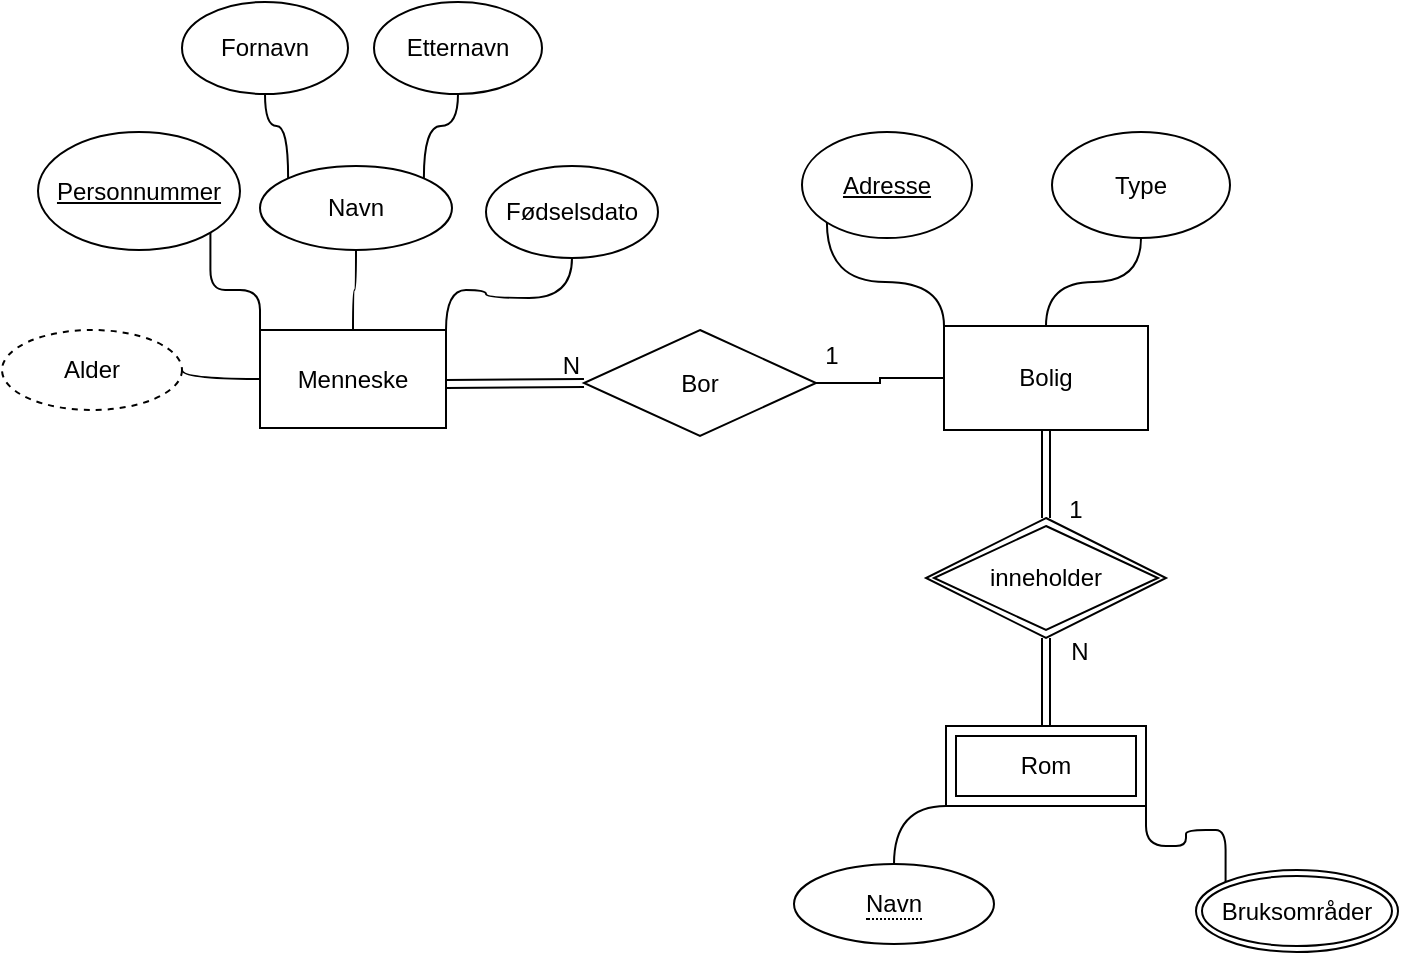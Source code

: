 <mxfile version="24.7.14">
  <diagram name="Page-1" id="ETeUXqFOxN1Py7SuuyMx">
    <mxGraphModel dx="954" dy="727" grid="0" gridSize="10" guides="1" tooltips="1" connect="1" arrows="1" fold="1" page="1" pageScale="1" pageWidth="850" pageHeight="1100" background="none" math="0" shadow="0">
      <root>
        <mxCell id="0" />
        <mxCell id="1" parent="0" />
        <mxCell id="8ui_CimHXRlWOaRY_n6d-4" style="edgeStyle=orthogonalEdgeStyle;rounded=1;orthogonalLoop=1;jettySize=auto;html=1;exitX=0;exitY=0;exitDx=0;exitDy=0;entryX=1;entryY=1;entryDx=0;entryDy=0;curved=0;endArrow=none;endFill=0;" parent="1" source="8ui_CimHXRlWOaRY_n6d-1" target="8ui_CimHXRlWOaRY_n6d-2" edge="1">
          <mxGeometry relative="1" as="geometry" />
        </mxCell>
        <mxCell id="8ui_CimHXRlWOaRY_n6d-6" style="edgeStyle=orthogonalEdgeStyle;rounded=0;orthogonalLoop=1;jettySize=auto;html=1;exitX=0.5;exitY=0;exitDx=0;exitDy=0;endArrow=none;endFill=0;curved=1;" parent="1" source="8ui_CimHXRlWOaRY_n6d-1" target="8ui_CimHXRlWOaRY_n6d-5" edge="1">
          <mxGeometry relative="1" as="geometry" />
        </mxCell>
        <mxCell id="8ui_CimHXRlWOaRY_n6d-14" style="edgeStyle=orthogonalEdgeStyle;rounded=0;orthogonalLoop=1;jettySize=auto;html=1;exitX=1;exitY=0;exitDx=0;exitDy=0;entryX=0.5;entryY=1;entryDx=0;entryDy=0;endArrow=none;endFill=0;curved=1;" parent="1" source="8ui_CimHXRlWOaRY_n6d-1" target="8ui_CimHXRlWOaRY_n6d-13" edge="1">
          <mxGeometry relative="1" as="geometry" />
        </mxCell>
        <mxCell id="8ui_CimHXRlWOaRY_n6d-16" style="edgeStyle=orthogonalEdgeStyle;rounded=0;orthogonalLoop=1;jettySize=auto;html=1;exitX=0;exitY=0.5;exitDx=0;exitDy=0;entryX=1;entryY=0.5;entryDx=0;entryDy=0;endArrow=none;endFill=0;curved=1;" parent="1" source="8ui_CimHXRlWOaRY_n6d-1" target="8ui_CimHXRlWOaRY_n6d-15" edge="1">
          <mxGeometry relative="1" as="geometry" />
        </mxCell>
        <mxCell id="8ui_CimHXRlWOaRY_n6d-1" value="Menneske" style="rounded=0;whiteSpace=wrap;html=1;" parent="1" vertex="1">
          <mxGeometry x="187" y="295" width="93" height="49" as="geometry" />
        </mxCell>
        <mxCell id="8ui_CimHXRlWOaRY_n6d-2" value="&lt;u&gt;Personnummer&lt;/u&gt;" style="ellipse;whiteSpace=wrap;html=1;" parent="1" vertex="1">
          <mxGeometry x="76" y="196" width="101" height="59" as="geometry" />
        </mxCell>
        <mxCell id="8ui_CimHXRlWOaRY_n6d-10" style="edgeStyle=orthogonalEdgeStyle;rounded=0;orthogonalLoop=1;jettySize=auto;html=1;exitX=0;exitY=0;exitDx=0;exitDy=0;entryX=0.5;entryY=1;entryDx=0;entryDy=0;endArrow=none;endFill=0;curved=1;" parent="1" source="8ui_CimHXRlWOaRY_n6d-5" target="8ui_CimHXRlWOaRY_n6d-7" edge="1">
          <mxGeometry relative="1" as="geometry" />
        </mxCell>
        <mxCell id="8ui_CimHXRlWOaRY_n6d-12" style="edgeStyle=orthogonalEdgeStyle;rounded=0;orthogonalLoop=1;jettySize=auto;html=1;exitX=1;exitY=0;exitDx=0;exitDy=0;entryX=0.5;entryY=1;entryDx=0;entryDy=0;endArrow=none;endFill=0;curved=1;" parent="1" source="8ui_CimHXRlWOaRY_n6d-5" target="8ui_CimHXRlWOaRY_n6d-11" edge="1">
          <mxGeometry relative="1" as="geometry" />
        </mxCell>
        <mxCell id="8ui_CimHXRlWOaRY_n6d-5" value="Navn" style="ellipse;whiteSpace=wrap;html=1;" parent="1" vertex="1">
          <mxGeometry x="187" y="213" width="96" height="42" as="geometry" />
        </mxCell>
        <mxCell id="8ui_CimHXRlWOaRY_n6d-7" value="Fornavn" style="ellipse;whiteSpace=wrap;html=1;" parent="1" vertex="1">
          <mxGeometry x="148" y="131" width="83" height="46" as="geometry" />
        </mxCell>
        <mxCell id="8ui_CimHXRlWOaRY_n6d-11" value="Etternavn" style="ellipse;whiteSpace=wrap;html=1;" parent="1" vertex="1">
          <mxGeometry x="244" y="131" width="84" height="46" as="geometry" />
        </mxCell>
        <mxCell id="8ui_CimHXRlWOaRY_n6d-13" value="Fødselsdato" style="ellipse;whiteSpace=wrap;html=1;" parent="1" vertex="1">
          <mxGeometry x="300" y="213" width="86" height="46" as="geometry" />
        </mxCell>
        <mxCell id="8ui_CimHXRlWOaRY_n6d-15" value="Alder" style="ellipse;whiteSpace=wrap;html=1;dashed=1;" parent="1" vertex="1">
          <mxGeometry x="58" y="295" width="90" height="40" as="geometry" />
        </mxCell>
        <mxCell id="8ui_CimHXRlWOaRY_n6d-27" style="edgeStyle=orthogonalEdgeStyle;rounded=0;orthogonalLoop=1;jettySize=auto;html=1;exitX=0;exitY=0;exitDx=0;exitDy=0;entryX=0;entryY=1;entryDx=0;entryDy=0;endArrow=none;endFill=0;curved=1;" parent="1" source="8ui_CimHXRlWOaRY_n6d-17" target="8ui_CimHXRlWOaRY_n6d-26" edge="1">
          <mxGeometry relative="1" as="geometry" />
        </mxCell>
        <mxCell id="8ui_CimHXRlWOaRY_n6d-29" style="edgeStyle=orthogonalEdgeStyle;rounded=0;orthogonalLoop=1;jettySize=auto;html=1;exitX=0.5;exitY=0;exitDx=0;exitDy=0;entryX=0.5;entryY=1;entryDx=0;entryDy=0;endArrow=none;endFill=0;curved=1;" parent="1" source="8ui_CimHXRlWOaRY_n6d-17" target="8ui_CimHXRlWOaRY_n6d-28" edge="1">
          <mxGeometry relative="1" as="geometry" />
        </mxCell>
        <mxCell id="8ui_CimHXRlWOaRY_n6d-40" style="edgeStyle=orthogonalEdgeStyle;rounded=0;orthogonalLoop=1;jettySize=auto;html=1;exitX=0.5;exitY=1;exitDx=0;exitDy=0;endArrow=none;endFill=0;shape=link;" parent="1" source="8ui_CimHXRlWOaRY_n6d-17" target="8ui_CimHXRlWOaRY_n6d-34" edge="1">
          <mxGeometry relative="1" as="geometry" />
        </mxCell>
        <mxCell id="8ui_CimHXRlWOaRY_n6d-17" value="Bolig" style="rounded=0;whiteSpace=wrap;html=1;" parent="1" vertex="1">
          <mxGeometry x="529" y="293" width="102" height="52" as="geometry" />
        </mxCell>
        <mxCell id="8ui_CimHXRlWOaRY_n6d-22" style="edgeStyle=orthogonalEdgeStyle;rounded=0;orthogonalLoop=1;jettySize=auto;html=1;exitX=1;exitY=0.5;exitDx=0;exitDy=0;entryX=0;entryY=0.5;entryDx=0;entryDy=0;endArrow=none;endFill=0;" parent="1" source="8ui_CimHXRlWOaRY_n6d-18" target="8ui_CimHXRlWOaRY_n6d-17" edge="1">
          <mxGeometry relative="1" as="geometry" />
        </mxCell>
        <mxCell id="8ui_CimHXRlWOaRY_n6d-18" value="Bor" style="rhombus;whiteSpace=wrap;html=1;" parent="1" vertex="1">
          <mxGeometry x="349" y="295" width="116" height="53" as="geometry" />
        </mxCell>
        <mxCell id="8ui_CimHXRlWOaRY_n6d-24" value="1" style="text;html=1;align=center;verticalAlign=middle;whiteSpace=wrap;rounded=0;" parent="1" vertex="1">
          <mxGeometry x="443" y="293" width="60" height="30" as="geometry" />
        </mxCell>
        <mxCell id="8ui_CimHXRlWOaRY_n6d-26" value="&lt;u&gt;Adresse&lt;/u&gt;" style="ellipse;whiteSpace=wrap;html=1;" parent="1" vertex="1">
          <mxGeometry x="458" y="196" width="85" height="53" as="geometry" />
        </mxCell>
        <mxCell id="8ui_CimHXRlWOaRY_n6d-28" value="Type" style="ellipse;whiteSpace=wrap;html=1;" parent="1" vertex="1">
          <mxGeometry x="583" y="196" width="89" height="53" as="geometry" />
        </mxCell>
        <mxCell id="8ui_CimHXRlWOaRY_n6d-47" style="edgeStyle=orthogonalEdgeStyle;rounded=0;orthogonalLoop=1;jettySize=auto;html=1;exitX=0;exitY=1;exitDx=0;exitDy=0;entryX=0.5;entryY=0;entryDx=0;entryDy=0;curved=1;endArrow=none;endFill=0;" parent="1" source="8ui_CimHXRlWOaRY_n6d-33" target="8ui_CimHXRlWOaRY_n6d-46" edge="1">
          <mxGeometry relative="1" as="geometry" />
        </mxCell>
        <mxCell id="8ui_CimHXRlWOaRY_n6d-49" style="edgeStyle=orthogonalEdgeStyle;rounded=1;orthogonalLoop=1;jettySize=auto;html=1;exitX=1;exitY=1;exitDx=0;exitDy=0;entryX=0;entryY=0;entryDx=0;entryDy=0;curved=0;endArrow=none;endFill=0;" parent="1" source="8ui_CimHXRlWOaRY_n6d-33" target="8ui_CimHXRlWOaRY_n6d-48" edge="1">
          <mxGeometry relative="1" as="geometry" />
        </mxCell>
        <mxCell id="8ui_CimHXRlWOaRY_n6d-33" value="Rom" style="shape=ext;margin=3;double=1;whiteSpace=wrap;html=1;align=center;" parent="1" vertex="1">
          <mxGeometry x="530" y="493" width="100" height="40" as="geometry" />
        </mxCell>
        <mxCell id="8ui_CimHXRlWOaRY_n6d-42" style="edgeStyle=orthogonalEdgeStyle;rounded=0;orthogonalLoop=1;jettySize=auto;html=1;exitX=0.5;exitY=1;exitDx=0;exitDy=0;entryX=0.5;entryY=0;entryDx=0;entryDy=0;endArrow=none;endFill=0;shape=link;" parent="1" source="8ui_CimHXRlWOaRY_n6d-34" target="8ui_CimHXRlWOaRY_n6d-33" edge="1">
          <mxGeometry relative="1" as="geometry" />
        </mxCell>
        <mxCell id="8ui_CimHXRlWOaRY_n6d-34" value="inneholder" style="shape=rhombus;double=1;perimeter=rhombusPerimeter;whiteSpace=wrap;html=1;align=center;" parent="1" vertex="1">
          <mxGeometry x="520" y="389" width="120" height="60" as="geometry" />
        </mxCell>
        <mxCell id="8ui_CimHXRlWOaRY_n6d-35" value="" style="shape=link;html=1;rounded=0;entryX=0;entryY=0.5;entryDx=0;entryDy=0;" parent="1" target="8ui_CimHXRlWOaRY_n6d-18" edge="1">
          <mxGeometry relative="1" as="geometry">
            <mxPoint x="280" y="322" as="sourcePoint" />
            <mxPoint x="340" y="322" as="targetPoint" />
          </mxGeometry>
        </mxCell>
        <mxCell id="8ui_CimHXRlWOaRY_n6d-36" value="N" style="resizable=0;html=1;whiteSpace=wrap;align=right;verticalAlign=bottom;" parent="8ui_CimHXRlWOaRY_n6d-35" connectable="0" vertex="1">
          <mxGeometry x="1" relative="1" as="geometry" />
        </mxCell>
        <mxCell id="8ui_CimHXRlWOaRY_n6d-43" value="N" style="text;html=1;align=center;verticalAlign=middle;whiteSpace=wrap;rounded=0;" parent="1" vertex="1">
          <mxGeometry x="567" y="441" width="60" height="30" as="geometry" />
        </mxCell>
        <mxCell id="8ui_CimHXRlWOaRY_n6d-44" value="1" style="text;html=1;align=center;verticalAlign=middle;whiteSpace=wrap;rounded=0;" parent="1" vertex="1">
          <mxGeometry x="565" y="370" width="60" height="30" as="geometry" />
        </mxCell>
        <mxCell id="8ui_CimHXRlWOaRY_n6d-46" value="&lt;span style=&quot;border-bottom: 1px dotted&quot;&gt;Navn&lt;/span&gt;" style="ellipse;whiteSpace=wrap;html=1;align=center;" parent="1" vertex="1">
          <mxGeometry x="454" y="562" width="100" height="40" as="geometry" />
        </mxCell>
        <mxCell id="8ui_CimHXRlWOaRY_n6d-48" value="Bruksområder" style="ellipse;shape=doubleEllipse;margin=3;whiteSpace=wrap;html=1;align=center;" parent="1" vertex="1">
          <mxGeometry x="655" y="565" width="101" height="41" as="geometry" />
        </mxCell>
      </root>
    </mxGraphModel>
  </diagram>
</mxfile>
